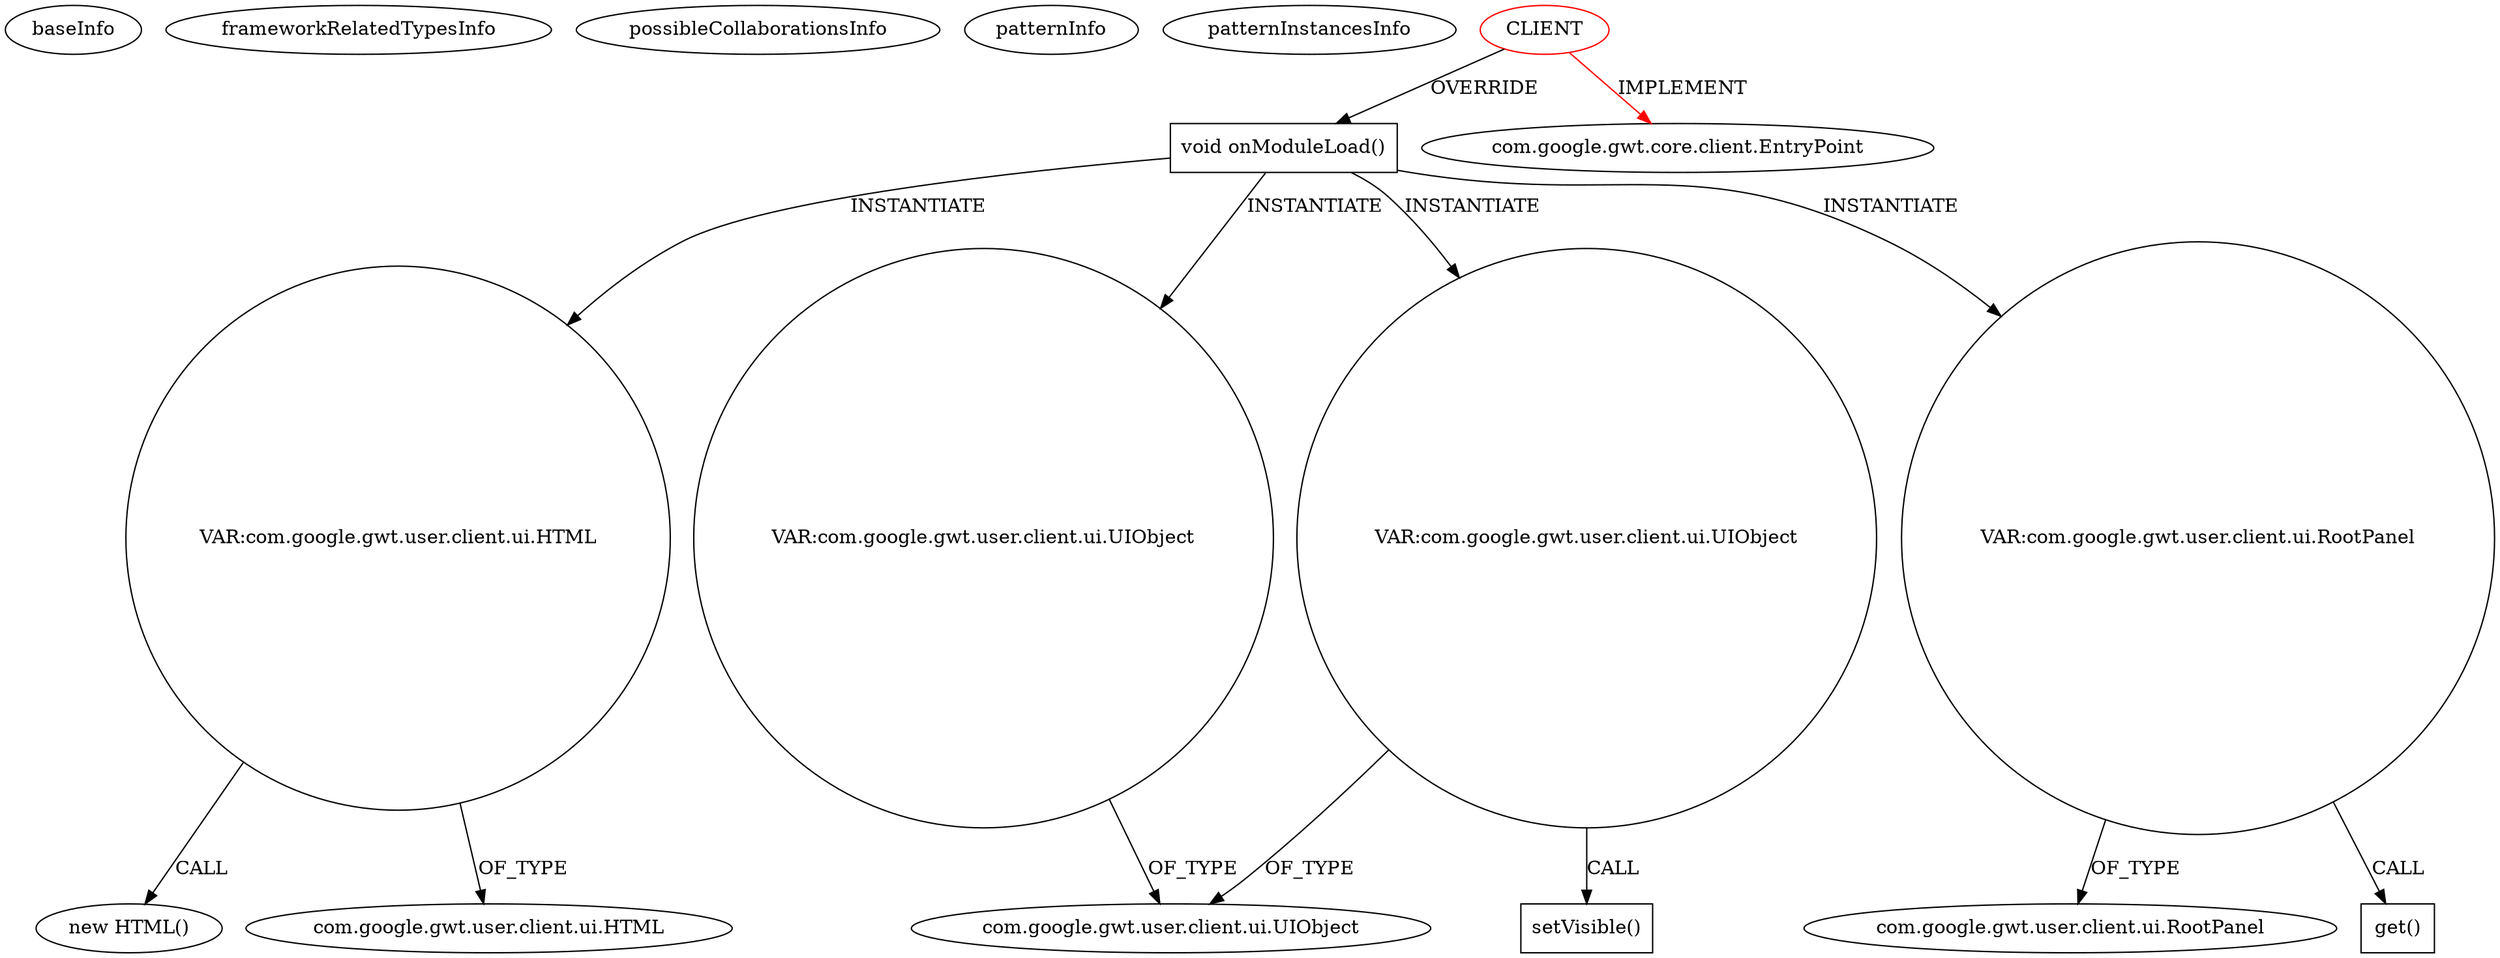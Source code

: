digraph {
baseInfo[graphId=116,category="pattern",isAnonymous=false,possibleRelation=false]
frameworkRelatedTypesInfo[0="com.google.gwt.core.client.EntryPoint"]
possibleCollaborationsInfo[]
patternInfo[frequency=2.0,patternRootClient=0]
patternInstancesInfo[0="Christian-Achilli-ropasci~/Christian-Achilli-ropasci/ropasci-master/Rock-Paper-Scissor/src/main/java/com/chris/interview/client/RopasciGame.java~RopasciGame~82",1="xephoid-YS~/xephoid-YS/YS-master/src/com/ionmarkgames/ys/client/YS.java~YS~4689"]
31[label="new HTML()",vertexType="CONSTRUCTOR_CALL",isFrameworkType=false]
32[label="VAR:com.google.gwt.user.client.ui.HTML",vertexType="VARIABLE_EXPRESION",isFrameworkType=false,shape=circle]
22[label="void onModuleLoad()",vertexType="OVERRIDING_METHOD_DECLARATION",isFrameworkType=false,shape=box]
0[label="CLIENT",vertexType="ROOT_CLIENT_CLASS_DECLARATION",isFrameworkType=false,color=red]
57[label="VAR:com.google.gwt.user.client.ui.UIObject",vertexType="VARIABLE_EXPRESION",isFrameworkType=false,shape=circle]
54[label="VAR:com.google.gwt.user.client.ui.UIObject",vertexType="VARIABLE_EXPRESION",isFrameworkType=false,shape=circle]
1[label="com.google.gwt.core.client.EntryPoint",vertexType="FRAMEWORK_INTERFACE_TYPE",isFrameworkType=false]
56[label="com.google.gwt.user.client.ui.UIObject",vertexType="FRAMEWORK_CLASS_TYPE",isFrameworkType=false]
55[label="setVisible()",vertexType="INSIDE_CALL",isFrameworkType=false,shape=box]
33[label="com.google.gwt.user.client.ui.HTML",vertexType="FRAMEWORK_CLASS_TYPE",isFrameworkType=false]
51[label="VAR:com.google.gwt.user.client.ui.RootPanel",vertexType="VARIABLE_EXPRESION",isFrameworkType=false,shape=circle]
53[label="com.google.gwt.user.client.ui.RootPanel",vertexType="FRAMEWORK_CLASS_TYPE",isFrameworkType=false]
99[label="get()",vertexType="INSIDE_CALL",isFrameworkType=false,shape=box]
32->31[label="CALL"]
22->51[label="INSTANTIATE"]
22->32[label="INSTANTIATE"]
54->55[label="CALL"]
22->57[label="INSTANTIATE"]
54->56[label="OF_TYPE"]
22->54[label="INSTANTIATE"]
0->1[label="IMPLEMENT",color=red]
32->33[label="OF_TYPE"]
57->56[label="OF_TYPE"]
0->22[label="OVERRIDE"]
51->99[label="CALL"]
51->53[label="OF_TYPE"]
}
